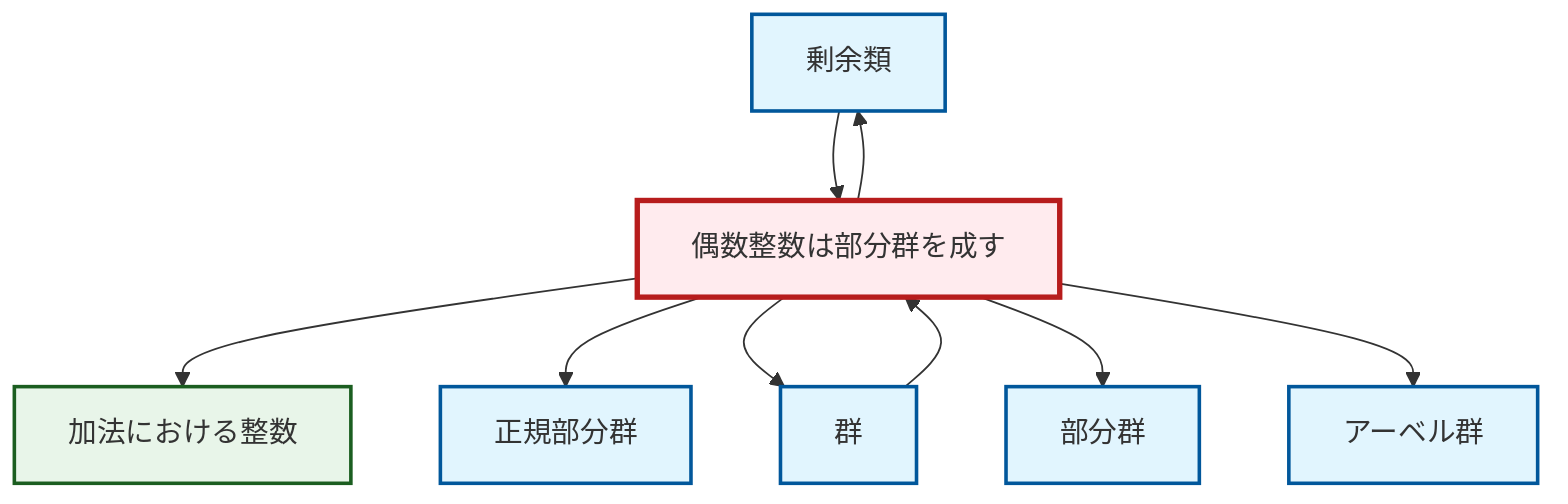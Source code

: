 graph TD
    classDef definition fill:#e1f5fe,stroke:#01579b,stroke-width:2px
    classDef theorem fill:#f3e5f5,stroke:#4a148c,stroke-width:2px
    classDef axiom fill:#fff3e0,stroke:#e65100,stroke-width:2px
    classDef example fill:#e8f5e9,stroke:#1b5e20,stroke-width:2px
    classDef current fill:#ffebee,stroke:#b71c1c,stroke-width:3px
    def-coset["剰余類"]:::definition
    def-abelian-group["アーベル群"]:::definition
    ex-even-integers-subgroup["偶数整数は部分群を成す"]:::example
    ex-integers-addition["加法における整数"]:::example
    def-subgroup["部分群"]:::definition
    def-group["群"]:::definition
    def-normal-subgroup["正規部分群"]:::definition
    def-group --> ex-even-integers-subgroup
    ex-even-integers-subgroup --> ex-integers-addition
    ex-even-integers-subgroup --> def-coset
    ex-even-integers-subgroup --> def-normal-subgroup
    def-coset --> ex-even-integers-subgroup
    ex-even-integers-subgroup --> def-group
    ex-even-integers-subgroup --> def-subgroup
    ex-even-integers-subgroup --> def-abelian-group
    class ex-even-integers-subgroup current